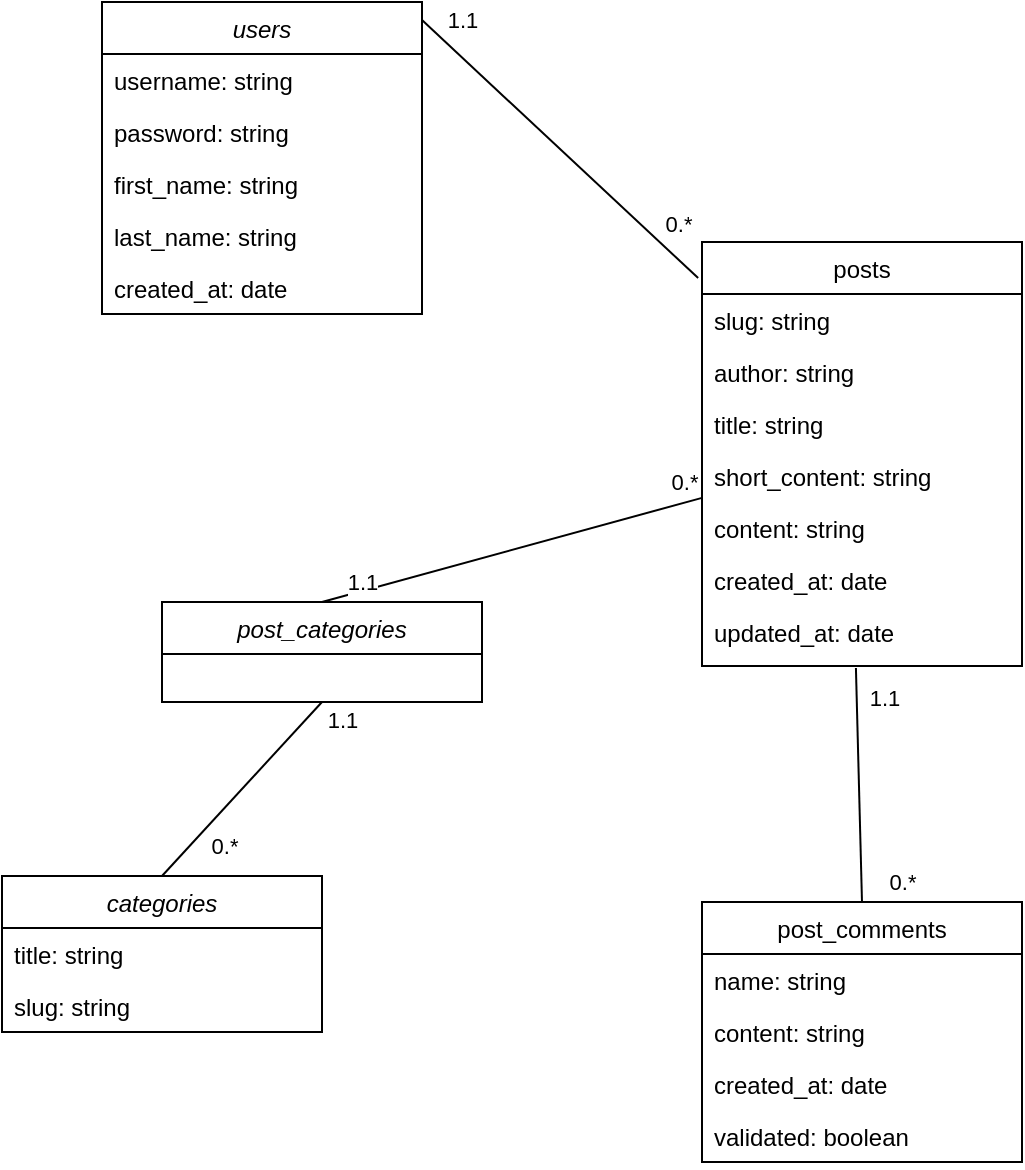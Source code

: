 <mxfile version="20.8.10" type="device"><diagram id="C5RBs43oDa-KdzZeNtuy" name="Page-1"><mxGraphModel dx="1482" dy="878" grid="1" gridSize="10" guides="1" tooltips="1" connect="1" arrows="1" fold="1" page="1" pageScale="1" pageWidth="827" pageHeight="1169" math="0" shadow="0"><root><mxCell id="WIyWlLk6GJQsqaUBKTNV-0"/><mxCell id="WIyWlLk6GJQsqaUBKTNV-1" parent="WIyWlLk6GJQsqaUBKTNV-0"/><mxCell id="zkfFHV4jXpPFQw0GAbJ--0" value="users" style="swimlane;fontStyle=2;align=center;verticalAlign=top;childLayout=stackLayout;horizontal=1;startSize=26;horizontalStack=0;resizeParent=1;resizeLast=0;collapsible=1;marginBottom=0;rounded=0;shadow=0;strokeWidth=1;" parent="WIyWlLk6GJQsqaUBKTNV-1" vertex="1"><mxGeometry x="140" y="70" width="160" height="156" as="geometry"><mxRectangle x="230" y="140" width="160" height="26" as="alternateBounds"/></mxGeometry></mxCell><mxCell id="zkfFHV4jXpPFQw0GAbJ--1" value="username: string" style="text;align=left;verticalAlign=top;spacingLeft=4;spacingRight=4;overflow=hidden;rotatable=0;points=[[0,0.5],[1,0.5]];portConstraint=eastwest;" parent="zkfFHV4jXpPFQw0GAbJ--0" vertex="1"><mxGeometry y="26" width="160" height="26" as="geometry"/></mxCell><mxCell id="YPwIo5P2vFkOIIj_Uxhn-4" value="password: string" style="text;align=left;verticalAlign=top;spacingLeft=4;spacingRight=4;overflow=hidden;rotatable=0;points=[[0,0.5],[1,0.5]];portConstraint=eastwest;" vertex="1" parent="zkfFHV4jXpPFQw0GAbJ--0"><mxGeometry y="52" width="160" height="26" as="geometry"/></mxCell><mxCell id="YPwIo5P2vFkOIIj_Uxhn-5" value="first_name: string" style="text;align=left;verticalAlign=top;spacingLeft=4;spacingRight=4;overflow=hidden;rotatable=0;points=[[0,0.5],[1,0.5]];portConstraint=eastwest;" vertex="1" parent="zkfFHV4jXpPFQw0GAbJ--0"><mxGeometry y="78" width="160" height="26" as="geometry"/></mxCell><mxCell id="YPwIo5P2vFkOIIj_Uxhn-6" value="last_name: string" style="text;align=left;verticalAlign=top;spacingLeft=4;spacingRight=4;overflow=hidden;rotatable=0;points=[[0,0.5],[1,0.5]];portConstraint=eastwest;" vertex="1" parent="zkfFHV4jXpPFQw0GAbJ--0"><mxGeometry y="104" width="160" height="26" as="geometry"/></mxCell><mxCell id="YPwIo5P2vFkOIIj_Uxhn-8" value="created_at: date" style="text;align=left;verticalAlign=top;spacingLeft=4;spacingRight=4;overflow=hidden;rotatable=0;points=[[0,0.5],[1,0.5]];portConstraint=eastwest;" vertex="1" parent="zkfFHV4jXpPFQw0GAbJ--0"><mxGeometry y="130" width="160" height="26" as="geometry"/></mxCell><mxCell id="zkfFHV4jXpPFQw0GAbJ--17" value="posts" style="swimlane;fontStyle=0;align=center;verticalAlign=top;childLayout=stackLayout;horizontal=1;startSize=26;horizontalStack=0;resizeParent=1;resizeLast=0;collapsible=1;marginBottom=0;rounded=0;shadow=0;strokeWidth=1;" parent="WIyWlLk6GJQsqaUBKTNV-1" vertex="1"><mxGeometry x="440" y="190" width="160" height="212" as="geometry"><mxRectangle x="550" y="140" width="160" height="26" as="alternateBounds"/></mxGeometry></mxCell><mxCell id="zkfFHV4jXpPFQw0GAbJ--22" value="slug: string" style="text;align=left;verticalAlign=top;spacingLeft=4;spacingRight=4;overflow=hidden;rotatable=0;points=[[0,0.5],[1,0.5]];portConstraint=eastwest;rounded=0;shadow=0;html=0;" parent="zkfFHV4jXpPFQw0GAbJ--17" vertex="1"><mxGeometry y="26" width="160" height="26" as="geometry"/></mxCell><mxCell id="YPwIo5P2vFkOIIj_Uxhn-27" value="author: string" style="text;align=left;verticalAlign=top;spacingLeft=4;spacingRight=4;overflow=hidden;rotatable=0;points=[[0,0.5],[1,0.5]];portConstraint=eastwest;rounded=0;shadow=0;html=0;" vertex="1" parent="zkfFHV4jXpPFQw0GAbJ--17"><mxGeometry y="52" width="160" height="26" as="geometry"/></mxCell><mxCell id="YPwIo5P2vFkOIIj_Uxhn-11" value="title: string" style="text;align=left;verticalAlign=top;spacingLeft=4;spacingRight=4;overflow=hidden;rotatable=0;points=[[0,0.5],[1,0.5]];portConstraint=eastwest;rounded=0;shadow=0;html=0;" vertex="1" parent="zkfFHV4jXpPFQw0GAbJ--17"><mxGeometry y="78" width="160" height="26" as="geometry"/></mxCell><mxCell id="YPwIo5P2vFkOIIj_Uxhn-12" value="short_content: string" style="text;align=left;verticalAlign=top;spacingLeft=4;spacingRight=4;overflow=hidden;rotatable=0;points=[[0,0.5],[1,0.5]];portConstraint=eastwest;rounded=0;shadow=0;html=0;" vertex="1" parent="zkfFHV4jXpPFQw0GAbJ--17"><mxGeometry y="104" width="160" height="26" as="geometry"/></mxCell><mxCell id="YPwIo5P2vFkOIIj_Uxhn-23" value="content: string" style="text;align=left;verticalAlign=top;spacingLeft=4;spacingRight=4;overflow=hidden;rotatable=0;points=[[0,0.5],[1,0.5]];portConstraint=eastwest;rounded=0;shadow=0;html=0;" vertex="1" parent="zkfFHV4jXpPFQw0GAbJ--17"><mxGeometry y="130" width="160" height="26" as="geometry"/></mxCell><mxCell id="YPwIo5P2vFkOIIj_Uxhn-13" value="created_at: date" style="text;align=left;verticalAlign=top;spacingLeft=4;spacingRight=4;overflow=hidden;rotatable=0;points=[[0,0.5],[1,0.5]];portConstraint=eastwest;rounded=0;shadow=0;html=0;" vertex="1" parent="zkfFHV4jXpPFQw0GAbJ--17"><mxGeometry y="156" width="160" height="26" as="geometry"/></mxCell><mxCell id="YPwIo5P2vFkOIIj_Uxhn-14" value="updated_at: date" style="text;align=left;verticalAlign=top;spacingLeft=4;spacingRight=4;overflow=hidden;rotatable=0;points=[[0,0.5],[1,0.5]];portConstraint=eastwest;rounded=0;shadow=0;html=0;" vertex="1" parent="zkfFHV4jXpPFQw0GAbJ--17"><mxGeometry y="182" width="160" height="30" as="geometry"/></mxCell><mxCell id="YPwIo5P2vFkOIIj_Uxhn-16" value="post_comments" style="swimlane;fontStyle=0;align=center;verticalAlign=top;childLayout=stackLayout;horizontal=1;startSize=26;horizontalStack=0;resizeParent=1;resizeLast=0;collapsible=1;marginBottom=0;rounded=0;shadow=0;strokeWidth=1;" vertex="1" parent="WIyWlLk6GJQsqaUBKTNV-1"><mxGeometry x="440" y="520" width="160" height="130" as="geometry"><mxRectangle x="550" y="140" width="160" height="26" as="alternateBounds"/></mxGeometry></mxCell><mxCell id="YPwIo5P2vFkOIIj_Uxhn-17" value="name: string" style="text;align=left;verticalAlign=top;spacingLeft=4;spacingRight=4;overflow=hidden;rotatable=0;points=[[0,0.5],[1,0.5]];portConstraint=eastwest;rounded=0;shadow=0;html=0;" vertex="1" parent="YPwIo5P2vFkOIIj_Uxhn-16"><mxGeometry y="26" width="160" height="26" as="geometry"/></mxCell><mxCell id="YPwIo5P2vFkOIIj_Uxhn-25" value="content: string" style="text;align=left;verticalAlign=top;spacingLeft=4;spacingRight=4;overflow=hidden;rotatable=0;points=[[0,0.5],[1,0.5]];portConstraint=eastwest;rounded=0;shadow=0;html=0;" vertex="1" parent="YPwIo5P2vFkOIIj_Uxhn-16"><mxGeometry y="52" width="160" height="26" as="geometry"/></mxCell><mxCell id="YPwIo5P2vFkOIIj_Uxhn-22" value="created_at: date" style="text;align=left;verticalAlign=top;spacingLeft=4;spacingRight=4;overflow=hidden;rotatable=0;points=[[0,0.5],[1,0.5]];portConstraint=eastwest;rounded=0;shadow=0;html=0;" vertex="1" parent="YPwIo5P2vFkOIIj_Uxhn-16"><mxGeometry y="78" width="160" height="26" as="geometry"/></mxCell><mxCell id="YPwIo5P2vFkOIIj_Uxhn-26" value="validated: boolean" style="text;align=left;verticalAlign=top;spacingLeft=4;spacingRight=4;overflow=hidden;rotatable=0;points=[[0,0.5],[1,0.5]];portConstraint=eastwest;rounded=0;shadow=0;html=0;" vertex="1" parent="YPwIo5P2vFkOIIj_Uxhn-16"><mxGeometry y="104" width="160" height="26" as="geometry"/></mxCell><mxCell id="YPwIo5P2vFkOIIj_Uxhn-28" value="categories" style="swimlane;fontStyle=2;align=center;verticalAlign=top;childLayout=stackLayout;horizontal=1;startSize=26;horizontalStack=0;resizeParent=1;resizeLast=0;collapsible=1;marginBottom=0;rounded=0;shadow=0;strokeWidth=1;" vertex="1" parent="WIyWlLk6GJQsqaUBKTNV-1"><mxGeometry x="90" y="507" width="160" height="78" as="geometry"><mxRectangle x="230" y="140" width="160" height="26" as="alternateBounds"/></mxGeometry></mxCell><mxCell id="YPwIo5P2vFkOIIj_Uxhn-29" value="title: string" style="text;align=left;verticalAlign=top;spacingLeft=4;spacingRight=4;overflow=hidden;rotatable=0;points=[[0,0.5],[1,0.5]];portConstraint=eastwest;" vertex="1" parent="YPwIo5P2vFkOIIj_Uxhn-28"><mxGeometry y="26" width="160" height="26" as="geometry"/></mxCell><mxCell id="YPwIo5P2vFkOIIj_Uxhn-30" value="slug: string" style="text;align=left;verticalAlign=top;spacingLeft=4;spacingRight=4;overflow=hidden;rotatable=0;points=[[0,0.5],[1,0.5]];portConstraint=eastwest;" vertex="1" parent="YPwIo5P2vFkOIIj_Uxhn-28"><mxGeometry y="52" width="160" height="26" as="geometry"/></mxCell><mxCell id="YPwIo5P2vFkOIIj_Uxhn-41" value="" style="endArrow=none;html=1;rounded=0;entryX=-0.012;entryY=0.085;entryDx=0;entryDy=0;entryPerimeter=0;exitX=1;exitY=0.058;exitDx=0;exitDy=0;exitPerimeter=0;" edge="1" parent="WIyWlLk6GJQsqaUBKTNV-1" source="zkfFHV4jXpPFQw0GAbJ--0" target="zkfFHV4jXpPFQw0GAbJ--17"><mxGeometry width="50" height="50" relative="1" as="geometry"><mxPoint x="300" y="350" as="sourcePoint"/><mxPoint x="350" y="300" as="targetPoint"/></mxGeometry></mxCell><mxCell id="YPwIo5P2vFkOIIj_Uxhn-42" value="1.1" style="edgeLabel;html=1;align=center;verticalAlign=middle;resizable=0;points=[];" vertex="1" connectable="0" parent="YPwIo5P2vFkOIIj_Uxhn-41"><mxGeometry x="-0.835" y="2" relative="1" as="geometry"><mxPoint x="7" y="-9" as="offset"/></mxGeometry></mxCell><mxCell id="YPwIo5P2vFkOIIj_Uxhn-43" value="0.*" style="edgeLabel;html=1;align=center;verticalAlign=middle;resizable=0;points=[];" vertex="1" connectable="0" parent="YPwIo5P2vFkOIIj_Uxhn-41"><mxGeometry x="0.821" y="3" relative="1" as="geometry"><mxPoint y="-14" as="offset"/></mxGeometry></mxCell><mxCell id="YPwIo5P2vFkOIIj_Uxhn-44" value="" style="endArrow=none;html=1;rounded=0;entryX=0.481;entryY=1.033;entryDx=0;entryDy=0;entryPerimeter=0;exitX=0.5;exitY=0;exitDx=0;exitDy=0;" edge="1" parent="WIyWlLk6GJQsqaUBKTNV-1" source="YPwIo5P2vFkOIIj_Uxhn-16" target="YPwIo5P2vFkOIIj_Uxhn-14"><mxGeometry width="50" height="50" relative="1" as="geometry"><mxPoint x="450" y="490" as="sourcePoint"/><mxPoint x="500" y="440" as="targetPoint"/></mxGeometry></mxCell><mxCell id="YPwIo5P2vFkOIIj_Uxhn-45" value="1.1" style="edgeLabel;html=1;align=center;verticalAlign=middle;resizable=0;points=[];" vertex="1" connectable="0" parent="YPwIo5P2vFkOIIj_Uxhn-44"><mxGeometry x="0.742" y="-3" relative="1" as="geometry"><mxPoint x="10" as="offset"/></mxGeometry></mxCell><mxCell id="YPwIo5P2vFkOIIj_Uxhn-46" value="0.*" style="edgeLabel;html=1;align=center;verticalAlign=middle;resizable=0;points=[];" vertex="1" connectable="0" parent="YPwIo5P2vFkOIIj_Uxhn-44"><mxGeometry x="-0.727" y="-1" relative="1" as="geometry"><mxPoint x="19" y="6" as="offset"/></mxGeometry></mxCell><mxCell id="YPwIo5P2vFkOIIj_Uxhn-52" value="post_categories" style="swimlane;fontStyle=2;align=center;verticalAlign=top;childLayout=stackLayout;horizontal=1;startSize=26;horizontalStack=0;resizeParent=1;resizeLast=0;collapsible=1;marginBottom=0;rounded=0;shadow=0;strokeWidth=1;" vertex="1" parent="WIyWlLk6GJQsqaUBKTNV-1"><mxGeometry x="170" y="370" width="160" height="50" as="geometry"><mxRectangle x="230" y="140" width="160" height="26" as="alternateBounds"/></mxGeometry></mxCell><mxCell id="YPwIo5P2vFkOIIj_Uxhn-56" value="" style="endArrow=none;html=1;rounded=0;entryX=0.5;entryY=1;entryDx=0;entryDy=0;exitX=0.5;exitY=0;exitDx=0;exitDy=0;" edge="1" parent="WIyWlLk6GJQsqaUBKTNV-1" source="YPwIo5P2vFkOIIj_Uxhn-28" target="YPwIo5P2vFkOIIj_Uxhn-52"><mxGeometry width="50" height="50" relative="1" as="geometry"><mxPoint x="220" y="470" as="sourcePoint"/><mxPoint x="270" y="420" as="targetPoint"/></mxGeometry></mxCell><mxCell id="YPwIo5P2vFkOIIj_Uxhn-57" value="0.*" style="edgeLabel;html=1;align=center;verticalAlign=middle;resizable=0;points=[];" vertex="1" connectable="0" parent="YPwIo5P2vFkOIIj_Uxhn-56"><mxGeometry x="-0.776" y="-2" relative="1" as="geometry"><mxPoint x="20" y="-7" as="offset"/></mxGeometry></mxCell><mxCell id="YPwIo5P2vFkOIIj_Uxhn-58" value="1.1" style="edgeLabel;html=1;align=center;verticalAlign=middle;resizable=0;points=[];" vertex="1" connectable="0" parent="YPwIo5P2vFkOIIj_Uxhn-56"><mxGeometry x="0.731" y="-1" relative="1" as="geometry"><mxPoint x="20" y="-3" as="offset"/></mxGeometry></mxCell><mxCell id="YPwIo5P2vFkOIIj_Uxhn-59" value="" style="endArrow=none;html=1;rounded=0;exitX=0.5;exitY=0;exitDx=0;exitDy=0;" edge="1" parent="WIyWlLk6GJQsqaUBKTNV-1" source="YPwIo5P2vFkOIIj_Uxhn-52" target="zkfFHV4jXpPFQw0GAbJ--17"><mxGeometry width="50" height="50" relative="1" as="geometry"><mxPoint x="260" y="347" as="sourcePoint"/><mxPoint x="340" y="260" as="targetPoint"/></mxGeometry></mxCell><mxCell id="YPwIo5P2vFkOIIj_Uxhn-60" value="1.1" style="edgeLabel;html=1;align=center;verticalAlign=middle;resizable=0;points=[];" vertex="1" connectable="0" parent="YPwIo5P2vFkOIIj_Uxhn-59"><mxGeometry x="-0.776" y="-2" relative="1" as="geometry"><mxPoint x="-2" y="-6" as="offset"/></mxGeometry></mxCell><mxCell id="YPwIo5P2vFkOIIj_Uxhn-61" value="0.*" style="edgeLabel;html=1;align=center;verticalAlign=middle;resizable=0;points=[];" vertex="1" connectable="0" parent="YPwIo5P2vFkOIIj_Uxhn-59"><mxGeometry x="0.731" y="-1" relative="1" as="geometry"><mxPoint x="16" y="-16" as="offset"/></mxGeometry></mxCell></root></mxGraphModel></diagram></mxfile>